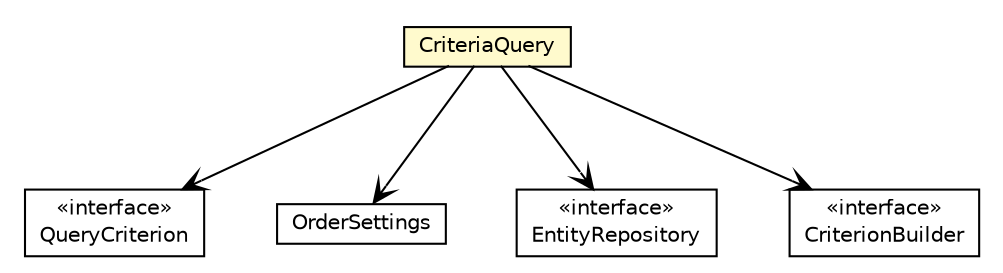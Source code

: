 #!/usr/local/bin/dot
#
# Class diagram 
# Generated by UMLGraph version R5_6_6-8-g8d7759 (http://www.umlgraph.org/)
#

digraph G {
	edge [fontname="Helvetica",fontsize=10,labelfontname="Helvetica",labelfontsize=10];
	node [fontname="Helvetica",fontsize=10,shape=plaintext];
	nodesep=0.25;
	ranksep=0.5;
	// org.dayatang.domain.QueryCriterion
	c1205 [label=<<table title="org.dayatang.domain.QueryCriterion" border="0" cellborder="1" cellspacing="0" cellpadding="2" port="p" href="./QueryCriterion.html">
		<tr><td><table border="0" cellspacing="0" cellpadding="1">
<tr><td align="center" balign="center"> &#171;interface&#187; </td></tr>
<tr><td align="center" balign="center"> QueryCriterion </td></tr>
		</table></td></tr>
		</table>>, URL="./QueryCriterion.html", fontname="Helvetica", fontcolor="black", fontsize=10.0];
	// org.dayatang.domain.OrderSettings
	c1207 [label=<<table title="org.dayatang.domain.OrderSettings" border="0" cellborder="1" cellspacing="0" cellpadding="2" port="p" href="./OrderSettings.html">
		<tr><td><table border="0" cellspacing="0" cellpadding="1">
<tr><td align="center" balign="center"> OrderSettings </td></tr>
		</table></td></tr>
		</table>>, URL="./OrderSettings.html", fontname="Helvetica", fontcolor="black", fontsize=10.0];
	// org.dayatang.domain.EntityRepository
	c1219 [label=<<table title="org.dayatang.domain.EntityRepository" border="0" cellborder="1" cellspacing="0" cellpadding="2" port="p" href="./EntityRepository.html">
		<tr><td><table border="0" cellspacing="0" cellpadding="1">
<tr><td align="center" balign="center"> &#171;interface&#187; </td></tr>
<tr><td align="center" balign="center"> EntityRepository </td></tr>
		</table></td></tr>
		</table>>, URL="./EntityRepository.html", fontname="Helvetica", fontcolor="black", fontsize=10.0];
	// org.dayatang.domain.CriterionBuilder
	c1222 [label=<<table title="org.dayatang.domain.CriterionBuilder" border="0" cellborder="1" cellspacing="0" cellpadding="2" port="p" href="./CriterionBuilder.html">
		<tr><td><table border="0" cellspacing="0" cellpadding="1">
<tr><td align="center" balign="center"> &#171;interface&#187; </td></tr>
<tr><td align="center" balign="center"> CriterionBuilder </td></tr>
		</table></td></tr>
		</table>>, URL="./CriterionBuilder.html", fontname="Helvetica", fontcolor="black", fontsize=10.0];
	// org.dayatang.domain.CriteriaQuery
	c1223 [label=<<table title="org.dayatang.domain.CriteriaQuery" border="0" cellborder="1" cellspacing="0" cellpadding="2" port="p" bgcolor="lemonChiffon" href="./CriteriaQuery.html">
		<tr><td><table border="0" cellspacing="0" cellpadding="1">
<tr><td align="center" balign="center"> CriteriaQuery </td></tr>
		</table></td></tr>
		</table>>, URL="./CriteriaQuery.html", fontname="Helvetica", fontcolor="black", fontsize=10.0];
	// org.dayatang.domain.CriteriaQuery NAVASSOC org.dayatang.domain.EntityRepository
	c1223:p -> c1219:p [taillabel="", label=" "headlabel="", fontname="Helvetica", fontcolor="black", fontsize=10.0, color="black", arrowhead=open];
	// org.dayatang.domain.CriteriaQuery NAVASSOC org.dayatang.domain.CriterionBuilder
	c1223:p -> c1222:p [taillabel="", label=" "headlabel="", fontname="Helvetica", fontcolor="black", fontsize=10.0, color="black", arrowhead=open];
	// org.dayatang.domain.CriteriaQuery NAVASSOC org.dayatang.domain.QueryCriterion
	c1223:p -> c1205:p [taillabel="", label=" "headlabel="", fontname="Helvetica", fontcolor="black", fontsize=10.0, color="black", arrowhead=open];
	// org.dayatang.domain.CriteriaQuery NAVASSOC org.dayatang.domain.OrderSettings
	c1223:p -> c1207:p [taillabel="", label=" "headlabel="", fontname="Helvetica", fontcolor="black", fontsize=10.0, color="black", arrowhead=open];
}

